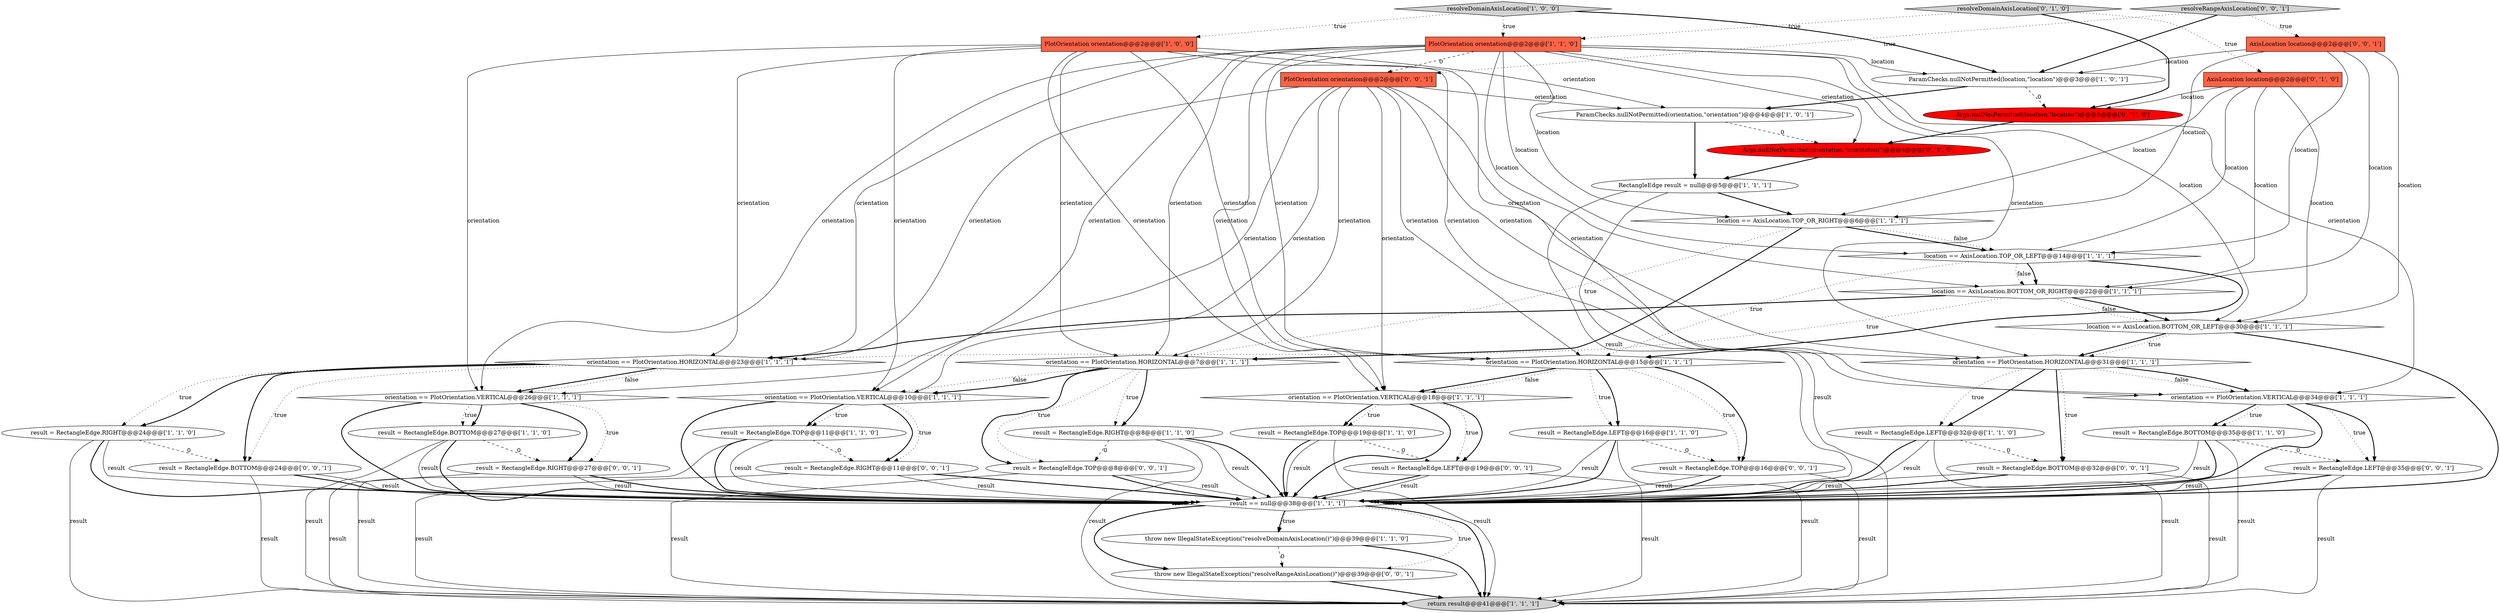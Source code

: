 digraph {
6 [style = filled, label = "PlotOrientation orientation@@@2@@@['1', '0', '0']", fillcolor = tomato, shape = box image = "AAA0AAABBB1BBB"];
44 [style = filled, label = "PlotOrientation orientation@@@2@@@['0', '0', '1']", fillcolor = tomato, shape = box image = "AAA0AAABBB3BBB"];
22 [style = filled, label = "result = RectangleEdge.LEFT@@@32@@@['1', '1', '0']", fillcolor = white, shape = ellipse image = "AAA0AAABBB1BBB"];
2 [style = filled, label = "result == null@@@38@@@['1', '1', '1']", fillcolor = white, shape = diamond image = "AAA0AAABBB1BBB"];
15 [style = filled, label = "result = RectangleEdge.TOP@@@19@@@['1', '1', '0']", fillcolor = white, shape = ellipse image = "AAA0AAABBB1BBB"];
17 [style = filled, label = "result = RectangleEdge.RIGHT@@@24@@@['1', '1', '0']", fillcolor = white, shape = ellipse image = "AAA0AAABBB1BBB"];
31 [style = filled, label = "resolveDomainAxisLocation['0', '1', '0']", fillcolor = lightgray, shape = diamond image = "AAA0AAABBB2BBB"];
5 [style = filled, label = "result = RectangleEdge.BOTTOM@@@35@@@['1', '1', '0']", fillcolor = white, shape = ellipse image = "AAA0AAABBB1BBB"];
0 [style = filled, label = "return result@@@41@@@['1', '1', '1']", fillcolor = lightgray, shape = ellipse image = "AAA0AAABBB1BBB"];
28 [style = filled, label = "orientation == PlotOrientation.HORIZONTAL@@@7@@@['1', '1', '1']", fillcolor = white, shape = diamond image = "AAA0AAABBB1BBB"];
36 [style = filled, label = "result = RectangleEdge.RIGHT@@@11@@@['0', '0', '1']", fillcolor = white, shape = ellipse image = "AAA0AAABBB3BBB"];
9 [style = filled, label = "orientation == PlotOrientation.HORIZONTAL@@@23@@@['1', '1', '1']", fillcolor = white, shape = diamond image = "AAA0AAABBB1BBB"];
16 [style = filled, label = "ParamChecks.nullNotPermitted(location,\"location\")@@@3@@@['1', '0', '1']", fillcolor = white, shape = ellipse image = "AAA0AAABBB1BBB"];
29 [style = filled, label = "AxisLocation location@@@2@@@['0', '1', '0']", fillcolor = tomato, shape = box image = "AAA0AAABBB2BBB"];
14 [style = filled, label = "location == AxisLocation.BOTTOM_OR_RIGHT@@@22@@@['1', '1', '1']", fillcolor = white, shape = diamond image = "AAA0AAABBB1BBB"];
10 [style = filled, label = "orientation == PlotOrientation.VERTICAL@@@26@@@['1', '1', '1']", fillcolor = white, shape = diamond image = "AAA0AAABBB1BBB"];
42 [style = filled, label = "result = RectangleEdge.LEFT@@@19@@@['0', '0', '1']", fillcolor = white, shape = ellipse image = "AAA0AAABBB3BBB"];
7 [style = filled, label = "result = RectangleEdge.BOTTOM@@@27@@@['1', '1', '0']", fillcolor = white, shape = ellipse image = "AAA0AAABBB1BBB"];
23 [style = filled, label = "location == AxisLocation.BOTTOM_OR_LEFT@@@30@@@['1', '1', '1']", fillcolor = white, shape = diamond image = "AAA0AAABBB1BBB"];
12 [style = filled, label = "result = RectangleEdge.TOP@@@11@@@['1', '1', '0']", fillcolor = white, shape = ellipse image = "AAA0AAABBB1BBB"];
41 [style = filled, label = "resolveRangeAxisLocation['0', '0', '1']", fillcolor = lightgray, shape = diamond image = "AAA0AAABBB3BBB"];
35 [style = filled, label = "AxisLocation location@@@2@@@['0', '0', '1']", fillcolor = tomato, shape = box image = "AAA0AAABBB3BBB"];
27 [style = filled, label = "result = RectangleEdge.RIGHT@@@8@@@['1', '1', '0']", fillcolor = white, shape = ellipse image = "AAA0AAABBB1BBB"];
32 [style = filled, label = "Args.nullNotPermitted(location,\"location\")@@@3@@@['0', '1', '0']", fillcolor = red, shape = ellipse image = "AAA1AAABBB2BBB"];
13 [style = filled, label = "orientation == PlotOrientation.HORIZONTAL@@@31@@@['1', '1', '1']", fillcolor = white, shape = diamond image = "AAA0AAABBB1BBB"];
3 [style = filled, label = "orientation == PlotOrientation.VERTICAL@@@34@@@['1', '1', '1']", fillcolor = white, shape = diamond image = "AAA0AAABBB1BBB"];
43 [style = filled, label = "result = RectangleEdge.BOTTOM@@@24@@@['0', '0', '1']", fillcolor = white, shape = ellipse image = "AAA0AAABBB3BBB"];
1 [style = filled, label = "resolveDomainAxisLocation['1', '0', '0']", fillcolor = lightgray, shape = diamond image = "AAA0AAABBB1BBB"];
18 [style = filled, label = "PlotOrientation orientation@@@2@@@['1', '1', '0']", fillcolor = tomato, shape = box image = "AAA0AAABBB1BBB"];
19 [style = filled, label = "throw new IllegalStateException(\"resolveDomainAxisLocation()\")@@@39@@@['1', '1', '0']", fillcolor = white, shape = ellipse image = "AAA0AAABBB1BBB"];
25 [style = filled, label = "location == AxisLocation.TOP_OR_LEFT@@@14@@@['1', '1', '1']", fillcolor = white, shape = diamond image = "AAA0AAABBB1BBB"];
21 [style = filled, label = "result = RectangleEdge.LEFT@@@16@@@['1', '1', '0']", fillcolor = white, shape = ellipse image = "AAA0AAABBB1BBB"];
33 [style = filled, label = "result = RectangleEdge.TOP@@@16@@@['0', '0', '1']", fillcolor = white, shape = ellipse image = "AAA0AAABBB3BBB"];
20 [style = filled, label = "location == AxisLocation.TOP_OR_RIGHT@@@6@@@['1', '1', '1']", fillcolor = white, shape = diamond image = "AAA0AAABBB1BBB"];
30 [style = filled, label = "Args.nullNotPermitted(orientation,\"orientation\")@@@4@@@['0', '1', '0']", fillcolor = red, shape = ellipse image = "AAA1AAABBB2BBB"];
38 [style = filled, label = "throw new IllegalStateException(\"resolveRangeAxisLocation()\")@@@39@@@['0', '0', '1']", fillcolor = white, shape = ellipse image = "AAA0AAABBB3BBB"];
4 [style = filled, label = "orientation == PlotOrientation.VERTICAL@@@18@@@['1', '1', '1']", fillcolor = white, shape = diamond image = "AAA0AAABBB1BBB"];
39 [style = filled, label = "result = RectangleEdge.BOTTOM@@@32@@@['0', '0', '1']", fillcolor = white, shape = ellipse image = "AAA0AAABBB3BBB"];
11 [style = filled, label = "orientation == PlotOrientation.VERTICAL@@@10@@@['1', '1', '1']", fillcolor = white, shape = diamond image = "AAA0AAABBB1BBB"];
37 [style = filled, label = "result = RectangleEdge.TOP@@@8@@@['0', '0', '1']", fillcolor = white, shape = ellipse image = "AAA0AAABBB3BBB"];
24 [style = filled, label = "ParamChecks.nullNotPermitted(orientation,\"orientation\")@@@4@@@['1', '0', '1']", fillcolor = white, shape = ellipse image = "AAA0AAABBB1BBB"];
8 [style = filled, label = "orientation == PlotOrientation.HORIZONTAL@@@15@@@['1', '1', '1']", fillcolor = white, shape = diamond image = "AAA0AAABBB1BBB"];
26 [style = filled, label = "RectangleEdge result = null@@@5@@@['1', '1', '1']", fillcolor = white, shape = ellipse image = "AAA0AAABBB1BBB"];
40 [style = filled, label = "result = RectangleEdge.LEFT@@@35@@@['0', '0', '1']", fillcolor = white, shape = ellipse image = "AAA0AAABBB3BBB"];
34 [style = filled, label = "result = RectangleEdge.RIGHT@@@27@@@['0', '0', '1']", fillcolor = white, shape = ellipse image = "AAA0AAABBB3BBB"];
5->0 [style = solid, label="result"];
40->2 [style = bold, label=""];
18->10 [style = solid, label="orientation"];
36->2 [style = solid, label="result"];
16->32 [style = dashed, label="0"];
6->8 [style = solid, label="orientation"];
11->12 [style = dotted, label="true"];
4->15 [style = bold, label=""];
10->34 [style = dotted, label="true"];
6->4 [style = solid, label="orientation"];
5->40 [style = dashed, label="0"];
15->0 [style = solid, label="result"];
29->23 [style = solid, label="location"];
18->20 [style = solid, label="location"];
25->14 [style = bold, label=""];
18->30 [style = solid, label="orientation"];
9->10 [style = bold, label=""];
9->43 [style = bold, label=""];
42->0 [style = solid, label="result"];
24->30 [style = dashed, label="0"];
3->40 [style = dotted, label="true"];
21->2 [style = solid, label="result"];
18->8 [style = solid, label="orientation"];
11->36 [style = bold, label=""];
21->2 [style = bold, label=""];
33->2 [style = solid, label="result"];
21->0 [style = solid, label="result"];
12->2 [style = bold, label=""];
3->5 [style = bold, label=""];
19->38 [style = dashed, label="0"];
39->2 [style = solid, label="result"];
34->2 [style = bold, label=""];
44->13 [style = solid, label="orientation"];
23->13 [style = bold, label=""];
36->2 [style = bold, label=""];
4->42 [style = dotted, label="true"];
10->7 [style = dotted, label="true"];
1->6 [style = dotted, label="true"];
14->9 [style = bold, label=""];
13->22 [style = bold, label=""];
28->27 [style = dotted, label="true"];
18->16 [style = solid, label="location"];
8->4 [style = bold, label=""];
34->2 [style = solid, label="result"];
35->16 [style = solid, label="location"];
39->0 [style = solid, label="result"];
27->2 [style = bold, label=""];
7->34 [style = dashed, label="0"];
11->36 [style = dotted, label="true"];
13->39 [style = dotted, label="true"];
37->2 [style = solid, label="result"];
35->20 [style = solid, label="location"];
26->2 [style = solid, label="result"];
28->37 [style = bold, label=""];
42->2 [style = bold, label=""];
44->4 [style = solid, label="orientation"];
6->3 [style = solid, label="orientation"];
17->43 [style = dashed, label="0"];
28->11 [style = dotted, label="false"];
6->9 [style = solid, label="orientation"];
44->8 [style = solid, label="orientation"];
5->2 [style = solid, label="result"];
30->26 [style = bold, label=""];
37->0 [style = solid, label="result"];
8->4 [style = dotted, label="false"];
9->17 [style = bold, label=""];
27->2 [style = solid, label="result"];
11->12 [style = bold, label=""];
4->2 [style = bold, label=""];
18->9 [style = solid, label="orientation"];
18->14 [style = solid, label="location"];
35->25 [style = solid, label="location"];
20->25 [style = bold, label=""];
10->7 [style = bold, label=""];
15->2 [style = solid, label="result"];
35->14 [style = solid, label="location"];
44->3 [style = solid, label="orientation"];
1->18 [style = dotted, label="true"];
29->20 [style = solid, label="location"];
12->2 [style = solid, label="result"];
3->5 [style = dotted, label="true"];
10->34 [style = bold, label=""];
17->2 [style = bold, label=""];
3->2 [style = bold, label=""];
13->22 [style = dotted, label="true"];
18->3 [style = solid, label="orientation"];
8->33 [style = dotted, label="true"];
1->16 [style = bold, label=""];
7->2 [style = bold, label=""];
20->25 [style = dotted, label="false"];
17->0 [style = solid, label="result"];
38->0 [style = bold, label=""];
9->43 [style = dotted, label="true"];
36->0 [style = solid, label="result"];
29->14 [style = solid, label="location"];
25->14 [style = dotted, label="false"];
44->24 [style = solid, label="orientation"];
13->3 [style = dotted, label="false"];
10->2 [style = bold, label=""];
31->29 [style = dotted, label="true"];
6->13 [style = solid, label="orientation"];
28->37 [style = dotted, label="true"];
9->10 [style = dotted, label="false"];
17->2 [style = solid, label="result"];
26->20 [style = bold, label=""];
25->8 [style = dotted, label="true"];
2->19 [style = dotted, label="true"];
8->33 [style = bold, label=""];
6->28 [style = solid, label="orientation"];
22->2 [style = bold, label=""];
18->28 [style = solid, label="orientation"];
8->21 [style = dotted, label="true"];
41->35 [style = dotted, label="true"];
31->32 [style = bold, label=""];
16->24 [style = bold, label=""];
33->0 [style = solid, label="result"];
43->2 [style = bold, label=""];
13->39 [style = bold, label=""];
4->15 [style = dotted, label="true"];
32->30 [style = bold, label=""];
31->18 [style = dotted, label="true"];
14->23 [style = dotted, label="false"];
19->0 [style = bold, label=""];
27->37 [style = dashed, label="0"];
26->0 [style = solid, label="result"];
24->26 [style = bold, label=""];
18->11 [style = solid, label="orientation"];
18->44 [style = dashed, label="0"];
2->0 [style = bold, label=""];
14->23 [style = bold, label=""];
22->0 [style = solid, label="result"];
7->0 [style = solid, label="result"];
39->2 [style = bold, label=""];
23->13 [style = dotted, label="true"];
41->16 [style = bold, label=""];
37->2 [style = bold, label=""];
23->2 [style = bold, label=""];
41->44 [style = dotted, label="true"];
33->2 [style = bold, label=""];
18->4 [style = solid, label="orientation"];
44->10 [style = solid, label="orientation"];
29->32 [style = solid, label="location"];
15->2 [style = bold, label=""];
44->9 [style = solid, label="orientation"];
40->0 [style = solid, label="result"];
2->19 [style = bold, label=""];
44->28 [style = solid, label="orientation"];
34->0 [style = solid, label="result"];
3->40 [style = bold, label=""];
9->17 [style = dotted, label="true"];
18->23 [style = solid, label="location"];
28->11 [style = bold, label=""];
20->28 [style = bold, label=""];
12->0 [style = solid, label="result"];
4->42 [style = bold, label=""];
42->2 [style = solid, label="result"];
35->23 [style = solid, label="location"];
18->13 [style = solid, label="orientation"];
44->11 [style = solid, label="orientation"];
43->0 [style = solid, label="result"];
11->2 [style = bold, label=""];
40->2 [style = solid, label="result"];
15->42 [style = dashed, label="0"];
6->10 [style = solid, label="orientation"];
2->38 [style = bold, label=""];
29->25 [style = solid, label="location"];
5->2 [style = bold, label=""];
13->3 [style = bold, label=""];
20->28 [style = dotted, label="true"];
12->36 [style = dashed, label="0"];
21->33 [style = dashed, label="0"];
22->39 [style = dashed, label="0"];
8->21 [style = bold, label=""];
18->25 [style = solid, label="location"];
25->8 [style = bold, label=""];
6->11 [style = solid, label="orientation"];
28->27 [style = bold, label=""];
22->2 [style = solid, label="result"];
14->9 [style = dotted, label="true"];
2->38 [style = dotted, label="true"];
7->2 [style = solid, label="result"];
6->24 [style = solid, label="orientation"];
27->0 [style = solid, label="result"];
43->2 [style = solid, label="result"];
}
